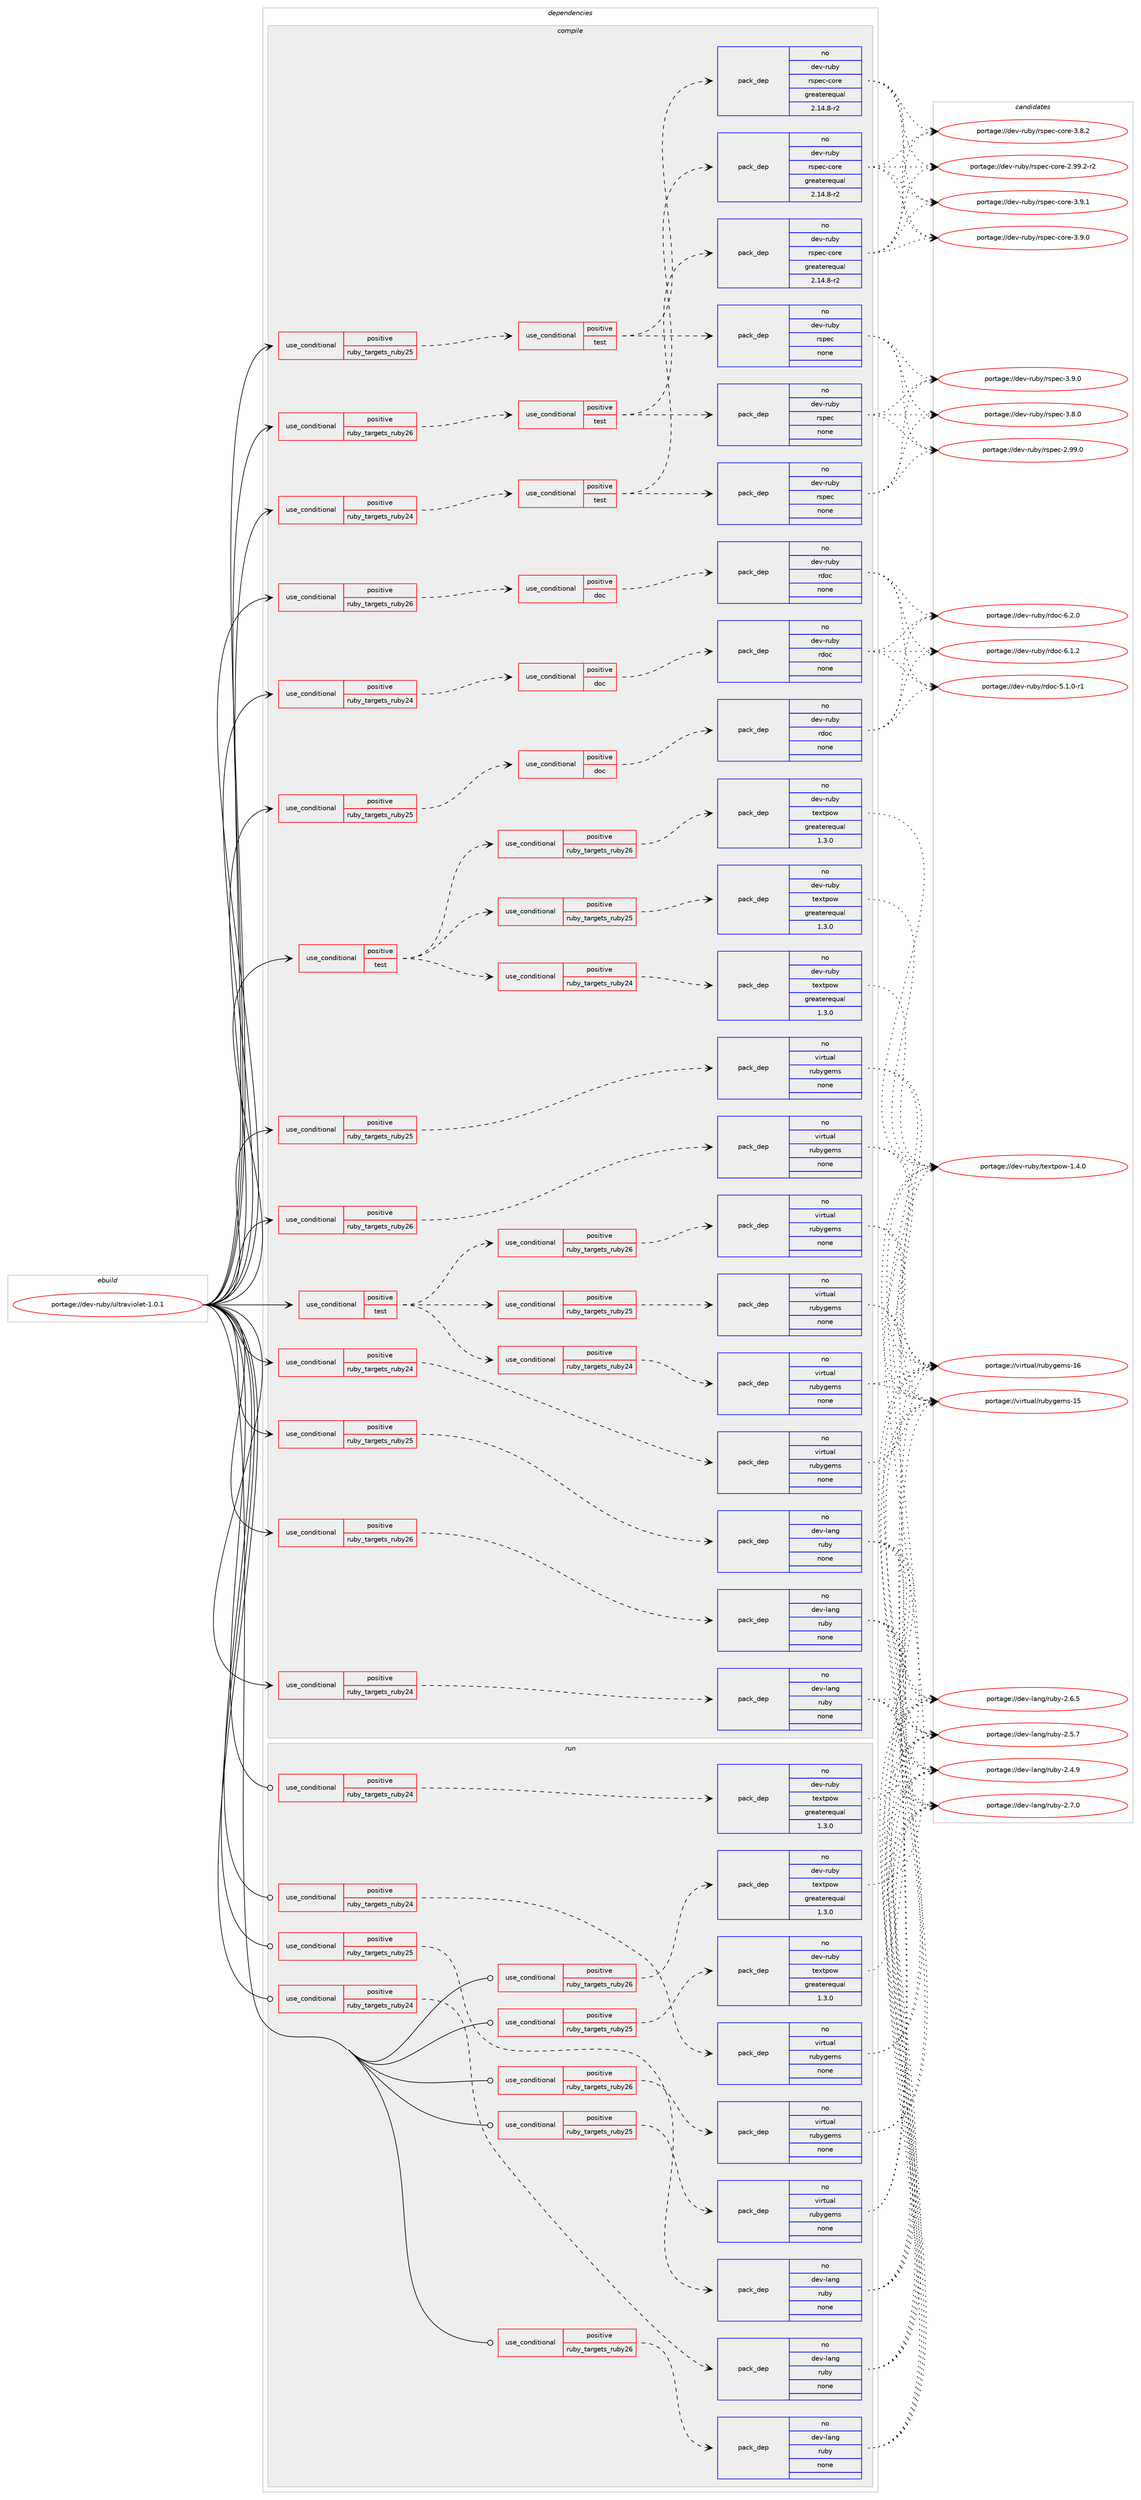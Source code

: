 digraph prolog {

# *************
# Graph options
# *************

newrank=true;
concentrate=true;
compound=true;
graph [rankdir=LR,fontname=Helvetica,fontsize=10,ranksep=1.5];#, ranksep=2.5, nodesep=0.2];
edge  [arrowhead=vee];
node  [fontname=Helvetica,fontsize=10];

# **********
# The ebuild
# **********

subgraph cluster_leftcol {
color=gray;
rank=same;
label=<<i>ebuild</i>>;
id [label="portage://dev-ruby/ultraviolet-1.0.1", color=red, width=4, href="../dev-ruby/ultraviolet-1.0.1.svg"];
}

# ****************
# The dependencies
# ****************

subgraph cluster_midcol {
color=gray;
label=<<i>dependencies</i>>;
subgraph cluster_compile {
fillcolor="#eeeeee";
style=filled;
label=<<i>compile</i>>;
subgraph cond65305 {
dependency311904 [label=<<TABLE BORDER="0" CELLBORDER="1" CELLSPACING="0" CELLPADDING="4"><TR><TD ROWSPAN="3" CELLPADDING="10">use_conditional</TD></TR><TR><TD>positive</TD></TR><TR><TD>ruby_targets_ruby24</TD></TR></TABLE>>, shape=none, color=red];
subgraph cond65306 {
dependency311905 [label=<<TABLE BORDER="0" CELLBORDER="1" CELLSPACING="0" CELLPADDING="4"><TR><TD ROWSPAN="3" CELLPADDING="10">use_conditional</TD></TR><TR><TD>positive</TD></TR><TR><TD>doc</TD></TR></TABLE>>, shape=none, color=red];
subgraph pack241868 {
dependency311906 [label=<<TABLE BORDER="0" CELLBORDER="1" CELLSPACING="0" CELLPADDING="4" WIDTH="220"><TR><TD ROWSPAN="6" CELLPADDING="30">pack_dep</TD></TR><TR><TD WIDTH="110">no</TD></TR><TR><TD>dev-ruby</TD></TR><TR><TD>rdoc</TD></TR><TR><TD>none</TD></TR><TR><TD></TD></TR></TABLE>>, shape=none, color=blue];
}
dependency311905:e -> dependency311906:w [weight=20,style="dashed",arrowhead="vee"];
}
dependency311904:e -> dependency311905:w [weight=20,style="dashed",arrowhead="vee"];
}
id:e -> dependency311904:w [weight=20,style="solid",arrowhead="vee"];
subgraph cond65307 {
dependency311907 [label=<<TABLE BORDER="0" CELLBORDER="1" CELLSPACING="0" CELLPADDING="4"><TR><TD ROWSPAN="3" CELLPADDING="10">use_conditional</TD></TR><TR><TD>positive</TD></TR><TR><TD>ruby_targets_ruby24</TD></TR></TABLE>>, shape=none, color=red];
subgraph cond65308 {
dependency311908 [label=<<TABLE BORDER="0" CELLBORDER="1" CELLSPACING="0" CELLPADDING="4"><TR><TD ROWSPAN="3" CELLPADDING="10">use_conditional</TD></TR><TR><TD>positive</TD></TR><TR><TD>test</TD></TR></TABLE>>, shape=none, color=red];
subgraph pack241869 {
dependency311909 [label=<<TABLE BORDER="0" CELLBORDER="1" CELLSPACING="0" CELLPADDING="4" WIDTH="220"><TR><TD ROWSPAN="6" CELLPADDING="30">pack_dep</TD></TR><TR><TD WIDTH="110">no</TD></TR><TR><TD>dev-ruby</TD></TR><TR><TD>rspec</TD></TR><TR><TD>none</TD></TR><TR><TD></TD></TR></TABLE>>, shape=none, color=blue];
}
dependency311908:e -> dependency311909:w [weight=20,style="dashed",arrowhead="vee"];
subgraph pack241870 {
dependency311910 [label=<<TABLE BORDER="0" CELLBORDER="1" CELLSPACING="0" CELLPADDING="4" WIDTH="220"><TR><TD ROWSPAN="6" CELLPADDING="30">pack_dep</TD></TR><TR><TD WIDTH="110">no</TD></TR><TR><TD>dev-ruby</TD></TR><TR><TD>rspec-core</TD></TR><TR><TD>greaterequal</TD></TR><TR><TD>2.14.8-r2</TD></TR></TABLE>>, shape=none, color=blue];
}
dependency311908:e -> dependency311910:w [weight=20,style="dashed",arrowhead="vee"];
}
dependency311907:e -> dependency311908:w [weight=20,style="dashed",arrowhead="vee"];
}
id:e -> dependency311907:w [weight=20,style="solid",arrowhead="vee"];
subgraph cond65309 {
dependency311911 [label=<<TABLE BORDER="0" CELLBORDER="1" CELLSPACING="0" CELLPADDING="4"><TR><TD ROWSPAN="3" CELLPADDING="10">use_conditional</TD></TR><TR><TD>positive</TD></TR><TR><TD>ruby_targets_ruby24</TD></TR></TABLE>>, shape=none, color=red];
subgraph pack241871 {
dependency311912 [label=<<TABLE BORDER="0" CELLBORDER="1" CELLSPACING="0" CELLPADDING="4" WIDTH="220"><TR><TD ROWSPAN="6" CELLPADDING="30">pack_dep</TD></TR><TR><TD WIDTH="110">no</TD></TR><TR><TD>dev-lang</TD></TR><TR><TD>ruby</TD></TR><TR><TD>none</TD></TR><TR><TD></TD></TR></TABLE>>, shape=none, color=blue];
}
dependency311911:e -> dependency311912:w [weight=20,style="dashed",arrowhead="vee"];
}
id:e -> dependency311911:w [weight=20,style="solid",arrowhead="vee"];
subgraph cond65310 {
dependency311913 [label=<<TABLE BORDER="0" CELLBORDER="1" CELLSPACING="0" CELLPADDING="4"><TR><TD ROWSPAN="3" CELLPADDING="10">use_conditional</TD></TR><TR><TD>positive</TD></TR><TR><TD>ruby_targets_ruby24</TD></TR></TABLE>>, shape=none, color=red];
subgraph pack241872 {
dependency311914 [label=<<TABLE BORDER="0" CELLBORDER="1" CELLSPACING="0" CELLPADDING="4" WIDTH="220"><TR><TD ROWSPAN="6" CELLPADDING="30">pack_dep</TD></TR><TR><TD WIDTH="110">no</TD></TR><TR><TD>virtual</TD></TR><TR><TD>rubygems</TD></TR><TR><TD>none</TD></TR><TR><TD></TD></TR></TABLE>>, shape=none, color=blue];
}
dependency311913:e -> dependency311914:w [weight=20,style="dashed",arrowhead="vee"];
}
id:e -> dependency311913:w [weight=20,style="solid",arrowhead="vee"];
subgraph cond65311 {
dependency311915 [label=<<TABLE BORDER="0" CELLBORDER="1" CELLSPACING="0" CELLPADDING="4"><TR><TD ROWSPAN="3" CELLPADDING="10">use_conditional</TD></TR><TR><TD>positive</TD></TR><TR><TD>ruby_targets_ruby25</TD></TR></TABLE>>, shape=none, color=red];
subgraph cond65312 {
dependency311916 [label=<<TABLE BORDER="0" CELLBORDER="1" CELLSPACING="0" CELLPADDING="4"><TR><TD ROWSPAN="3" CELLPADDING="10">use_conditional</TD></TR><TR><TD>positive</TD></TR><TR><TD>doc</TD></TR></TABLE>>, shape=none, color=red];
subgraph pack241873 {
dependency311917 [label=<<TABLE BORDER="0" CELLBORDER="1" CELLSPACING="0" CELLPADDING="4" WIDTH="220"><TR><TD ROWSPAN="6" CELLPADDING="30">pack_dep</TD></TR><TR><TD WIDTH="110">no</TD></TR><TR><TD>dev-ruby</TD></TR><TR><TD>rdoc</TD></TR><TR><TD>none</TD></TR><TR><TD></TD></TR></TABLE>>, shape=none, color=blue];
}
dependency311916:e -> dependency311917:w [weight=20,style="dashed",arrowhead="vee"];
}
dependency311915:e -> dependency311916:w [weight=20,style="dashed",arrowhead="vee"];
}
id:e -> dependency311915:w [weight=20,style="solid",arrowhead="vee"];
subgraph cond65313 {
dependency311918 [label=<<TABLE BORDER="0" CELLBORDER="1" CELLSPACING="0" CELLPADDING="4"><TR><TD ROWSPAN="3" CELLPADDING="10">use_conditional</TD></TR><TR><TD>positive</TD></TR><TR><TD>ruby_targets_ruby25</TD></TR></TABLE>>, shape=none, color=red];
subgraph cond65314 {
dependency311919 [label=<<TABLE BORDER="0" CELLBORDER="1" CELLSPACING="0" CELLPADDING="4"><TR><TD ROWSPAN="3" CELLPADDING="10">use_conditional</TD></TR><TR><TD>positive</TD></TR><TR><TD>test</TD></TR></TABLE>>, shape=none, color=red];
subgraph pack241874 {
dependency311920 [label=<<TABLE BORDER="0" CELLBORDER="1" CELLSPACING="0" CELLPADDING="4" WIDTH="220"><TR><TD ROWSPAN="6" CELLPADDING="30">pack_dep</TD></TR><TR><TD WIDTH="110">no</TD></TR><TR><TD>dev-ruby</TD></TR><TR><TD>rspec</TD></TR><TR><TD>none</TD></TR><TR><TD></TD></TR></TABLE>>, shape=none, color=blue];
}
dependency311919:e -> dependency311920:w [weight=20,style="dashed",arrowhead="vee"];
subgraph pack241875 {
dependency311921 [label=<<TABLE BORDER="0" CELLBORDER="1" CELLSPACING="0" CELLPADDING="4" WIDTH="220"><TR><TD ROWSPAN="6" CELLPADDING="30">pack_dep</TD></TR><TR><TD WIDTH="110">no</TD></TR><TR><TD>dev-ruby</TD></TR><TR><TD>rspec-core</TD></TR><TR><TD>greaterequal</TD></TR><TR><TD>2.14.8-r2</TD></TR></TABLE>>, shape=none, color=blue];
}
dependency311919:e -> dependency311921:w [weight=20,style="dashed",arrowhead="vee"];
}
dependency311918:e -> dependency311919:w [weight=20,style="dashed",arrowhead="vee"];
}
id:e -> dependency311918:w [weight=20,style="solid",arrowhead="vee"];
subgraph cond65315 {
dependency311922 [label=<<TABLE BORDER="0" CELLBORDER="1" CELLSPACING="0" CELLPADDING="4"><TR><TD ROWSPAN="3" CELLPADDING="10">use_conditional</TD></TR><TR><TD>positive</TD></TR><TR><TD>ruby_targets_ruby25</TD></TR></TABLE>>, shape=none, color=red];
subgraph pack241876 {
dependency311923 [label=<<TABLE BORDER="0" CELLBORDER="1" CELLSPACING="0" CELLPADDING="4" WIDTH="220"><TR><TD ROWSPAN="6" CELLPADDING="30">pack_dep</TD></TR><TR><TD WIDTH="110">no</TD></TR><TR><TD>dev-lang</TD></TR><TR><TD>ruby</TD></TR><TR><TD>none</TD></TR><TR><TD></TD></TR></TABLE>>, shape=none, color=blue];
}
dependency311922:e -> dependency311923:w [weight=20,style="dashed",arrowhead="vee"];
}
id:e -> dependency311922:w [weight=20,style="solid",arrowhead="vee"];
subgraph cond65316 {
dependency311924 [label=<<TABLE BORDER="0" CELLBORDER="1" CELLSPACING="0" CELLPADDING="4"><TR><TD ROWSPAN="3" CELLPADDING="10">use_conditional</TD></TR><TR><TD>positive</TD></TR><TR><TD>ruby_targets_ruby25</TD></TR></TABLE>>, shape=none, color=red];
subgraph pack241877 {
dependency311925 [label=<<TABLE BORDER="0" CELLBORDER="1" CELLSPACING="0" CELLPADDING="4" WIDTH="220"><TR><TD ROWSPAN="6" CELLPADDING="30">pack_dep</TD></TR><TR><TD WIDTH="110">no</TD></TR><TR><TD>virtual</TD></TR><TR><TD>rubygems</TD></TR><TR><TD>none</TD></TR><TR><TD></TD></TR></TABLE>>, shape=none, color=blue];
}
dependency311924:e -> dependency311925:w [weight=20,style="dashed",arrowhead="vee"];
}
id:e -> dependency311924:w [weight=20,style="solid",arrowhead="vee"];
subgraph cond65317 {
dependency311926 [label=<<TABLE BORDER="0" CELLBORDER="1" CELLSPACING="0" CELLPADDING="4"><TR><TD ROWSPAN="3" CELLPADDING="10">use_conditional</TD></TR><TR><TD>positive</TD></TR><TR><TD>ruby_targets_ruby26</TD></TR></TABLE>>, shape=none, color=red];
subgraph cond65318 {
dependency311927 [label=<<TABLE BORDER="0" CELLBORDER="1" CELLSPACING="0" CELLPADDING="4"><TR><TD ROWSPAN="3" CELLPADDING="10">use_conditional</TD></TR><TR><TD>positive</TD></TR><TR><TD>doc</TD></TR></TABLE>>, shape=none, color=red];
subgraph pack241878 {
dependency311928 [label=<<TABLE BORDER="0" CELLBORDER="1" CELLSPACING="0" CELLPADDING="4" WIDTH="220"><TR><TD ROWSPAN="6" CELLPADDING="30">pack_dep</TD></TR><TR><TD WIDTH="110">no</TD></TR><TR><TD>dev-ruby</TD></TR><TR><TD>rdoc</TD></TR><TR><TD>none</TD></TR><TR><TD></TD></TR></TABLE>>, shape=none, color=blue];
}
dependency311927:e -> dependency311928:w [weight=20,style="dashed",arrowhead="vee"];
}
dependency311926:e -> dependency311927:w [weight=20,style="dashed",arrowhead="vee"];
}
id:e -> dependency311926:w [weight=20,style="solid",arrowhead="vee"];
subgraph cond65319 {
dependency311929 [label=<<TABLE BORDER="0" CELLBORDER="1" CELLSPACING="0" CELLPADDING="4"><TR><TD ROWSPAN="3" CELLPADDING="10">use_conditional</TD></TR><TR><TD>positive</TD></TR><TR><TD>ruby_targets_ruby26</TD></TR></TABLE>>, shape=none, color=red];
subgraph cond65320 {
dependency311930 [label=<<TABLE BORDER="0" CELLBORDER="1" CELLSPACING="0" CELLPADDING="4"><TR><TD ROWSPAN="3" CELLPADDING="10">use_conditional</TD></TR><TR><TD>positive</TD></TR><TR><TD>test</TD></TR></TABLE>>, shape=none, color=red];
subgraph pack241879 {
dependency311931 [label=<<TABLE BORDER="0" CELLBORDER="1" CELLSPACING="0" CELLPADDING="4" WIDTH="220"><TR><TD ROWSPAN="6" CELLPADDING="30">pack_dep</TD></TR><TR><TD WIDTH="110">no</TD></TR><TR><TD>dev-ruby</TD></TR><TR><TD>rspec</TD></TR><TR><TD>none</TD></TR><TR><TD></TD></TR></TABLE>>, shape=none, color=blue];
}
dependency311930:e -> dependency311931:w [weight=20,style="dashed",arrowhead="vee"];
subgraph pack241880 {
dependency311932 [label=<<TABLE BORDER="0" CELLBORDER="1" CELLSPACING="0" CELLPADDING="4" WIDTH="220"><TR><TD ROWSPAN="6" CELLPADDING="30">pack_dep</TD></TR><TR><TD WIDTH="110">no</TD></TR><TR><TD>dev-ruby</TD></TR><TR><TD>rspec-core</TD></TR><TR><TD>greaterequal</TD></TR><TR><TD>2.14.8-r2</TD></TR></TABLE>>, shape=none, color=blue];
}
dependency311930:e -> dependency311932:w [weight=20,style="dashed",arrowhead="vee"];
}
dependency311929:e -> dependency311930:w [weight=20,style="dashed",arrowhead="vee"];
}
id:e -> dependency311929:w [weight=20,style="solid",arrowhead="vee"];
subgraph cond65321 {
dependency311933 [label=<<TABLE BORDER="0" CELLBORDER="1" CELLSPACING="0" CELLPADDING="4"><TR><TD ROWSPAN="3" CELLPADDING="10">use_conditional</TD></TR><TR><TD>positive</TD></TR><TR><TD>ruby_targets_ruby26</TD></TR></TABLE>>, shape=none, color=red];
subgraph pack241881 {
dependency311934 [label=<<TABLE BORDER="0" CELLBORDER="1" CELLSPACING="0" CELLPADDING="4" WIDTH="220"><TR><TD ROWSPAN="6" CELLPADDING="30">pack_dep</TD></TR><TR><TD WIDTH="110">no</TD></TR><TR><TD>dev-lang</TD></TR><TR><TD>ruby</TD></TR><TR><TD>none</TD></TR><TR><TD></TD></TR></TABLE>>, shape=none, color=blue];
}
dependency311933:e -> dependency311934:w [weight=20,style="dashed",arrowhead="vee"];
}
id:e -> dependency311933:w [weight=20,style="solid",arrowhead="vee"];
subgraph cond65322 {
dependency311935 [label=<<TABLE BORDER="0" CELLBORDER="1" CELLSPACING="0" CELLPADDING="4"><TR><TD ROWSPAN="3" CELLPADDING="10">use_conditional</TD></TR><TR><TD>positive</TD></TR><TR><TD>ruby_targets_ruby26</TD></TR></TABLE>>, shape=none, color=red];
subgraph pack241882 {
dependency311936 [label=<<TABLE BORDER="0" CELLBORDER="1" CELLSPACING="0" CELLPADDING="4" WIDTH="220"><TR><TD ROWSPAN="6" CELLPADDING="30">pack_dep</TD></TR><TR><TD WIDTH="110">no</TD></TR><TR><TD>virtual</TD></TR><TR><TD>rubygems</TD></TR><TR><TD>none</TD></TR><TR><TD></TD></TR></TABLE>>, shape=none, color=blue];
}
dependency311935:e -> dependency311936:w [weight=20,style="dashed",arrowhead="vee"];
}
id:e -> dependency311935:w [weight=20,style="solid",arrowhead="vee"];
subgraph cond65323 {
dependency311937 [label=<<TABLE BORDER="0" CELLBORDER="1" CELLSPACING="0" CELLPADDING="4"><TR><TD ROWSPAN="3" CELLPADDING="10">use_conditional</TD></TR><TR><TD>positive</TD></TR><TR><TD>test</TD></TR></TABLE>>, shape=none, color=red];
subgraph cond65324 {
dependency311938 [label=<<TABLE BORDER="0" CELLBORDER="1" CELLSPACING="0" CELLPADDING="4"><TR><TD ROWSPAN="3" CELLPADDING="10">use_conditional</TD></TR><TR><TD>positive</TD></TR><TR><TD>ruby_targets_ruby24</TD></TR></TABLE>>, shape=none, color=red];
subgraph pack241883 {
dependency311939 [label=<<TABLE BORDER="0" CELLBORDER="1" CELLSPACING="0" CELLPADDING="4" WIDTH="220"><TR><TD ROWSPAN="6" CELLPADDING="30">pack_dep</TD></TR><TR><TD WIDTH="110">no</TD></TR><TR><TD>dev-ruby</TD></TR><TR><TD>textpow</TD></TR><TR><TD>greaterequal</TD></TR><TR><TD>1.3.0</TD></TR></TABLE>>, shape=none, color=blue];
}
dependency311938:e -> dependency311939:w [weight=20,style="dashed",arrowhead="vee"];
}
dependency311937:e -> dependency311938:w [weight=20,style="dashed",arrowhead="vee"];
subgraph cond65325 {
dependency311940 [label=<<TABLE BORDER="0" CELLBORDER="1" CELLSPACING="0" CELLPADDING="4"><TR><TD ROWSPAN="3" CELLPADDING="10">use_conditional</TD></TR><TR><TD>positive</TD></TR><TR><TD>ruby_targets_ruby25</TD></TR></TABLE>>, shape=none, color=red];
subgraph pack241884 {
dependency311941 [label=<<TABLE BORDER="0" CELLBORDER="1" CELLSPACING="0" CELLPADDING="4" WIDTH="220"><TR><TD ROWSPAN="6" CELLPADDING="30">pack_dep</TD></TR><TR><TD WIDTH="110">no</TD></TR><TR><TD>dev-ruby</TD></TR><TR><TD>textpow</TD></TR><TR><TD>greaterequal</TD></TR><TR><TD>1.3.0</TD></TR></TABLE>>, shape=none, color=blue];
}
dependency311940:e -> dependency311941:w [weight=20,style="dashed",arrowhead="vee"];
}
dependency311937:e -> dependency311940:w [weight=20,style="dashed",arrowhead="vee"];
subgraph cond65326 {
dependency311942 [label=<<TABLE BORDER="0" CELLBORDER="1" CELLSPACING="0" CELLPADDING="4"><TR><TD ROWSPAN="3" CELLPADDING="10">use_conditional</TD></TR><TR><TD>positive</TD></TR><TR><TD>ruby_targets_ruby26</TD></TR></TABLE>>, shape=none, color=red];
subgraph pack241885 {
dependency311943 [label=<<TABLE BORDER="0" CELLBORDER="1" CELLSPACING="0" CELLPADDING="4" WIDTH="220"><TR><TD ROWSPAN="6" CELLPADDING="30">pack_dep</TD></TR><TR><TD WIDTH="110">no</TD></TR><TR><TD>dev-ruby</TD></TR><TR><TD>textpow</TD></TR><TR><TD>greaterequal</TD></TR><TR><TD>1.3.0</TD></TR></TABLE>>, shape=none, color=blue];
}
dependency311942:e -> dependency311943:w [weight=20,style="dashed",arrowhead="vee"];
}
dependency311937:e -> dependency311942:w [weight=20,style="dashed",arrowhead="vee"];
}
id:e -> dependency311937:w [weight=20,style="solid",arrowhead="vee"];
subgraph cond65327 {
dependency311944 [label=<<TABLE BORDER="0" CELLBORDER="1" CELLSPACING="0" CELLPADDING="4"><TR><TD ROWSPAN="3" CELLPADDING="10">use_conditional</TD></TR><TR><TD>positive</TD></TR><TR><TD>test</TD></TR></TABLE>>, shape=none, color=red];
subgraph cond65328 {
dependency311945 [label=<<TABLE BORDER="0" CELLBORDER="1" CELLSPACING="0" CELLPADDING="4"><TR><TD ROWSPAN="3" CELLPADDING="10">use_conditional</TD></TR><TR><TD>positive</TD></TR><TR><TD>ruby_targets_ruby24</TD></TR></TABLE>>, shape=none, color=red];
subgraph pack241886 {
dependency311946 [label=<<TABLE BORDER="0" CELLBORDER="1" CELLSPACING="0" CELLPADDING="4" WIDTH="220"><TR><TD ROWSPAN="6" CELLPADDING="30">pack_dep</TD></TR><TR><TD WIDTH="110">no</TD></TR><TR><TD>virtual</TD></TR><TR><TD>rubygems</TD></TR><TR><TD>none</TD></TR><TR><TD></TD></TR></TABLE>>, shape=none, color=blue];
}
dependency311945:e -> dependency311946:w [weight=20,style="dashed",arrowhead="vee"];
}
dependency311944:e -> dependency311945:w [weight=20,style="dashed",arrowhead="vee"];
subgraph cond65329 {
dependency311947 [label=<<TABLE BORDER="0" CELLBORDER="1" CELLSPACING="0" CELLPADDING="4"><TR><TD ROWSPAN="3" CELLPADDING="10">use_conditional</TD></TR><TR><TD>positive</TD></TR><TR><TD>ruby_targets_ruby25</TD></TR></TABLE>>, shape=none, color=red];
subgraph pack241887 {
dependency311948 [label=<<TABLE BORDER="0" CELLBORDER="1" CELLSPACING="0" CELLPADDING="4" WIDTH="220"><TR><TD ROWSPAN="6" CELLPADDING="30">pack_dep</TD></TR><TR><TD WIDTH="110">no</TD></TR><TR><TD>virtual</TD></TR><TR><TD>rubygems</TD></TR><TR><TD>none</TD></TR><TR><TD></TD></TR></TABLE>>, shape=none, color=blue];
}
dependency311947:e -> dependency311948:w [weight=20,style="dashed",arrowhead="vee"];
}
dependency311944:e -> dependency311947:w [weight=20,style="dashed",arrowhead="vee"];
subgraph cond65330 {
dependency311949 [label=<<TABLE BORDER="0" CELLBORDER="1" CELLSPACING="0" CELLPADDING="4"><TR><TD ROWSPAN="3" CELLPADDING="10">use_conditional</TD></TR><TR><TD>positive</TD></TR><TR><TD>ruby_targets_ruby26</TD></TR></TABLE>>, shape=none, color=red];
subgraph pack241888 {
dependency311950 [label=<<TABLE BORDER="0" CELLBORDER="1" CELLSPACING="0" CELLPADDING="4" WIDTH="220"><TR><TD ROWSPAN="6" CELLPADDING="30">pack_dep</TD></TR><TR><TD WIDTH="110">no</TD></TR><TR><TD>virtual</TD></TR><TR><TD>rubygems</TD></TR><TR><TD>none</TD></TR><TR><TD></TD></TR></TABLE>>, shape=none, color=blue];
}
dependency311949:e -> dependency311950:w [weight=20,style="dashed",arrowhead="vee"];
}
dependency311944:e -> dependency311949:w [weight=20,style="dashed",arrowhead="vee"];
}
id:e -> dependency311944:w [weight=20,style="solid",arrowhead="vee"];
}
subgraph cluster_compileandrun {
fillcolor="#eeeeee";
style=filled;
label=<<i>compile and run</i>>;
}
subgraph cluster_run {
fillcolor="#eeeeee";
style=filled;
label=<<i>run</i>>;
subgraph cond65331 {
dependency311951 [label=<<TABLE BORDER="0" CELLBORDER="1" CELLSPACING="0" CELLPADDING="4"><TR><TD ROWSPAN="3" CELLPADDING="10">use_conditional</TD></TR><TR><TD>positive</TD></TR><TR><TD>ruby_targets_ruby24</TD></TR></TABLE>>, shape=none, color=red];
subgraph pack241889 {
dependency311952 [label=<<TABLE BORDER="0" CELLBORDER="1" CELLSPACING="0" CELLPADDING="4" WIDTH="220"><TR><TD ROWSPAN="6" CELLPADDING="30">pack_dep</TD></TR><TR><TD WIDTH="110">no</TD></TR><TR><TD>dev-lang</TD></TR><TR><TD>ruby</TD></TR><TR><TD>none</TD></TR><TR><TD></TD></TR></TABLE>>, shape=none, color=blue];
}
dependency311951:e -> dependency311952:w [weight=20,style="dashed",arrowhead="vee"];
}
id:e -> dependency311951:w [weight=20,style="solid",arrowhead="odot"];
subgraph cond65332 {
dependency311953 [label=<<TABLE BORDER="0" CELLBORDER="1" CELLSPACING="0" CELLPADDING="4"><TR><TD ROWSPAN="3" CELLPADDING="10">use_conditional</TD></TR><TR><TD>positive</TD></TR><TR><TD>ruby_targets_ruby24</TD></TR></TABLE>>, shape=none, color=red];
subgraph pack241890 {
dependency311954 [label=<<TABLE BORDER="0" CELLBORDER="1" CELLSPACING="0" CELLPADDING="4" WIDTH="220"><TR><TD ROWSPAN="6" CELLPADDING="30">pack_dep</TD></TR><TR><TD WIDTH="110">no</TD></TR><TR><TD>dev-ruby</TD></TR><TR><TD>textpow</TD></TR><TR><TD>greaterequal</TD></TR><TR><TD>1.3.0</TD></TR></TABLE>>, shape=none, color=blue];
}
dependency311953:e -> dependency311954:w [weight=20,style="dashed",arrowhead="vee"];
}
id:e -> dependency311953:w [weight=20,style="solid",arrowhead="odot"];
subgraph cond65333 {
dependency311955 [label=<<TABLE BORDER="0" CELLBORDER="1" CELLSPACING="0" CELLPADDING="4"><TR><TD ROWSPAN="3" CELLPADDING="10">use_conditional</TD></TR><TR><TD>positive</TD></TR><TR><TD>ruby_targets_ruby24</TD></TR></TABLE>>, shape=none, color=red];
subgraph pack241891 {
dependency311956 [label=<<TABLE BORDER="0" CELLBORDER="1" CELLSPACING="0" CELLPADDING="4" WIDTH="220"><TR><TD ROWSPAN="6" CELLPADDING="30">pack_dep</TD></TR><TR><TD WIDTH="110">no</TD></TR><TR><TD>virtual</TD></TR><TR><TD>rubygems</TD></TR><TR><TD>none</TD></TR><TR><TD></TD></TR></TABLE>>, shape=none, color=blue];
}
dependency311955:e -> dependency311956:w [weight=20,style="dashed",arrowhead="vee"];
}
id:e -> dependency311955:w [weight=20,style="solid",arrowhead="odot"];
subgraph cond65334 {
dependency311957 [label=<<TABLE BORDER="0" CELLBORDER="1" CELLSPACING="0" CELLPADDING="4"><TR><TD ROWSPAN="3" CELLPADDING="10">use_conditional</TD></TR><TR><TD>positive</TD></TR><TR><TD>ruby_targets_ruby25</TD></TR></TABLE>>, shape=none, color=red];
subgraph pack241892 {
dependency311958 [label=<<TABLE BORDER="0" CELLBORDER="1" CELLSPACING="0" CELLPADDING="4" WIDTH="220"><TR><TD ROWSPAN="6" CELLPADDING="30">pack_dep</TD></TR><TR><TD WIDTH="110">no</TD></TR><TR><TD>dev-lang</TD></TR><TR><TD>ruby</TD></TR><TR><TD>none</TD></TR><TR><TD></TD></TR></TABLE>>, shape=none, color=blue];
}
dependency311957:e -> dependency311958:w [weight=20,style="dashed",arrowhead="vee"];
}
id:e -> dependency311957:w [weight=20,style="solid",arrowhead="odot"];
subgraph cond65335 {
dependency311959 [label=<<TABLE BORDER="0" CELLBORDER="1" CELLSPACING="0" CELLPADDING="4"><TR><TD ROWSPAN="3" CELLPADDING="10">use_conditional</TD></TR><TR><TD>positive</TD></TR><TR><TD>ruby_targets_ruby25</TD></TR></TABLE>>, shape=none, color=red];
subgraph pack241893 {
dependency311960 [label=<<TABLE BORDER="0" CELLBORDER="1" CELLSPACING="0" CELLPADDING="4" WIDTH="220"><TR><TD ROWSPAN="6" CELLPADDING="30">pack_dep</TD></TR><TR><TD WIDTH="110">no</TD></TR><TR><TD>dev-ruby</TD></TR><TR><TD>textpow</TD></TR><TR><TD>greaterequal</TD></TR><TR><TD>1.3.0</TD></TR></TABLE>>, shape=none, color=blue];
}
dependency311959:e -> dependency311960:w [weight=20,style="dashed",arrowhead="vee"];
}
id:e -> dependency311959:w [weight=20,style="solid",arrowhead="odot"];
subgraph cond65336 {
dependency311961 [label=<<TABLE BORDER="0" CELLBORDER="1" CELLSPACING="0" CELLPADDING="4"><TR><TD ROWSPAN="3" CELLPADDING="10">use_conditional</TD></TR><TR><TD>positive</TD></TR><TR><TD>ruby_targets_ruby25</TD></TR></TABLE>>, shape=none, color=red];
subgraph pack241894 {
dependency311962 [label=<<TABLE BORDER="0" CELLBORDER="1" CELLSPACING="0" CELLPADDING="4" WIDTH="220"><TR><TD ROWSPAN="6" CELLPADDING="30">pack_dep</TD></TR><TR><TD WIDTH="110">no</TD></TR><TR><TD>virtual</TD></TR><TR><TD>rubygems</TD></TR><TR><TD>none</TD></TR><TR><TD></TD></TR></TABLE>>, shape=none, color=blue];
}
dependency311961:e -> dependency311962:w [weight=20,style="dashed",arrowhead="vee"];
}
id:e -> dependency311961:w [weight=20,style="solid",arrowhead="odot"];
subgraph cond65337 {
dependency311963 [label=<<TABLE BORDER="0" CELLBORDER="1" CELLSPACING="0" CELLPADDING="4"><TR><TD ROWSPAN="3" CELLPADDING="10">use_conditional</TD></TR><TR><TD>positive</TD></TR><TR><TD>ruby_targets_ruby26</TD></TR></TABLE>>, shape=none, color=red];
subgraph pack241895 {
dependency311964 [label=<<TABLE BORDER="0" CELLBORDER="1" CELLSPACING="0" CELLPADDING="4" WIDTH="220"><TR><TD ROWSPAN="6" CELLPADDING="30">pack_dep</TD></TR><TR><TD WIDTH="110">no</TD></TR><TR><TD>dev-lang</TD></TR><TR><TD>ruby</TD></TR><TR><TD>none</TD></TR><TR><TD></TD></TR></TABLE>>, shape=none, color=blue];
}
dependency311963:e -> dependency311964:w [weight=20,style="dashed",arrowhead="vee"];
}
id:e -> dependency311963:w [weight=20,style="solid",arrowhead="odot"];
subgraph cond65338 {
dependency311965 [label=<<TABLE BORDER="0" CELLBORDER="1" CELLSPACING="0" CELLPADDING="4"><TR><TD ROWSPAN="3" CELLPADDING="10">use_conditional</TD></TR><TR><TD>positive</TD></TR><TR><TD>ruby_targets_ruby26</TD></TR></TABLE>>, shape=none, color=red];
subgraph pack241896 {
dependency311966 [label=<<TABLE BORDER="0" CELLBORDER="1" CELLSPACING="0" CELLPADDING="4" WIDTH="220"><TR><TD ROWSPAN="6" CELLPADDING="30">pack_dep</TD></TR><TR><TD WIDTH="110">no</TD></TR><TR><TD>dev-ruby</TD></TR><TR><TD>textpow</TD></TR><TR><TD>greaterequal</TD></TR><TR><TD>1.3.0</TD></TR></TABLE>>, shape=none, color=blue];
}
dependency311965:e -> dependency311966:w [weight=20,style="dashed",arrowhead="vee"];
}
id:e -> dependency311965:w [weight=20,style="solid",arrowhead="odot"];
subgraph cond65339 {
dependency311967 [label=<<TABLE BORDER="0" CELLBORDER="1" CELLSPACING="0" CELLPADDING="4"><TR><TD ROWSPAN="3" CELLPADDING="10">use_conditional</TD></TR><TR><TD>positive</TD></TR><TR><TD>ruby_targets_ruby26</TD></TR></TABLE>>, shape=none, color=red];
subgraph pack241897 {
dependency311968 [label=<<TABLE BORDER="0" CELLBORDER="1" CELLSPACING="0" CELLPADDING="4" WIDTH="220"><TR><TD ROWSPAN="6" CELLPADDING="30">pack_dep</TD></TR><TR><TD WIDTH="110">no</TD></TR><TR><TD>virtual</TD></TR><TR><TD>rubygems</TD></TR><TR><TD>none</TD></TR><TR><TD></TD></TR></TABLE>>, shape=none, color=blue];
}
dependency311967:e -> dependency311968:w [weight=20,style="dashed",arrowhead="vee"];
}
id:e -> dependency311967:w [weight=20,style="solid",arrowhead="odot"];
}
}

# **************
# The candidates
# **************

subgraph cluster_choices {
rank=same;
color=gray;
label=<<i>candidates</i>>;

subgraph choice241868 {
color=black;
nodesep=1;
choice10010111845114117981214711410011199455446504648 [label="portage://dev-ruby/rdoc-6.2.0", color=red, width=4,href="../dev-ruby/rdoc-6.2.0.svg"];
choice10010111845114117981214711410011199455446494650 [label="portage://dev-ruby/rdoc-6.1.2", color=red, width=4,href="../dev-ruby/rdoc-6.1.2.svg"];
choice100101118451141179812147114100111994553464946484511449 [label="portage://dev-ruby/rdoc-5.1.0-r1", color=red, width=4,href="../dev-ruby/rdoc-5.1.0-r1.svg"];
dependency311906:e -> choice10010111845114117981214711410011199455446504648:w [style=dotted,weight="100"];
dependency311906:e -> choice10010111845114117981214711410011199455446494650:w [style=dotted,weight="100"];
dependency311906:e -> choice100101118451141179812147114100111994553464946484511449:w [style=dotted,weight="100"];
}
subgraph choice241869 {
color=black;
nodesep=1;
choice10010111845114117981214711411511210199455146574648 [label="portage://dev-ruby/rspec-3.9.0", color=red, width=4,href="../dev-ruby/rspec-3.9.0.svg"];
choice10010111845114117981214711411511210199455146564648 [label="portage://dev-ruby/rspec-3.8.0", color=red, width=4,href="../dev-ruby/rspec-3.8.0.svg"];
choice1001011184511411798121471141151121019945504657574648 [label="portage://dev-ruby/rspec-2.99.0", color=red, width=4,href="../dev-ruby/rspec-2.99.0.svg"];
dependency311909:e -> choice10010111845114117981214711411511210199455146574648:w [style=dotted,weight="100"];
dependency311909:e -> choice10010111845114117981214711411511210199455146564648:w [style=dotted,weight="100"];
dependency311909:e -> choice1001011184511411798121471141151121019945504657574648:w [style=dotted,weight="100"];
}
subgraph choice241870 {
color=black;
nodesep=1;
choice100101118451141179812147114115112101994599111114101455146574649 [label="portage://dev-ruby/rspec-core-3.9.1", color=red, width=4,href="../dev-ruby/rspec-core-3.9.1.svg"];
choice100101118451141179812147114115112101994599111114101455146574648 [label="portage://dev-ruby/rspec-core-3.9.0", color=red, width=4,href="../dev-ruby/rspec-core-3.9.0.svg"];
choice100101118451141179812147114115112101994599111114101455146564650 [label="portage://dev-ruby/rspec-core-3.8.2", color=red, width=4,href="../dev-ruby/rspec-core-3.8.2.svg"];
choice100101118451141179812147114115112101994599111114101455046575746504511450 [label="portage://dev-ruby/rspec-core-2.99.2-r2", color=red, width=4,href="../dev-ruby/rspec-core-2.99.2-r2.svg"];
dependency311910:e -> choice100101118451141179812147114115112101994599111114101455146574649:w [style=dotted,weight="100"];
dependency311910:e -> choice100101118451141179812147114115112101994599111114101455146574648:w [style=dotted,weight="100"];
dependency311910:e -> choice100101118451141179812147114115112101994599111114101455146564650:w [style=dotted,weight="100"];
dependency311910:e -> choice100101118451141179812147114115112101994599111114101455046575746504511450:w [style=dotted,weight="100"];
}
subgraph choice241871 {
color=black;
nodesep=1;
choice10010111845108971101034711411798121455046554648 [label="portage://dev-lang/ruby-2.7.0", color=red, width=4,href="../dev-lang/ruby-2.7.0.svg"];
choice10010111845108971101034711411798121455046544653 [label="portage://dev-lang/ruby-2.6.5", color=red, width=4,href="../dev-lang/ruby-2.6.5.svg"];
choice10010111845108971101034711411798121455046534655 [label="portage://dev-lang/ruby-2.5.7", color=red, width=4,href="../dev-lang/ruby-2.5.7.svg"];
choice10010111845108971101034711411798121455046524657 [label="portage://dev-lang/ruby-2.4.9", color=red, width=4,href="../dev-lang/ruby-2.4.9.svg"];
dependency311912:e -> choice10010111845108971101034711411798121455046554648:w [style=dotted,weight="100"];
dependency311912:e -> choice10010111845108971101034711411798121455046544653:w [style=dotted,weight="100"];
dependency311912:e -> choice10010111845108971101034711411798121455046534655:w [style=dotted,weight="100"];
dependency311912:e -> choice10010111845108971101034711411798121455046524657:w [style=dotted,weight="100"];
}
subgraph choice241872 {
color=black;
nodesep=1;
choice118105114116117971084711411798121103101109115454954 [label="portage://virtual/rubygems-16", color=red, width=4,href="../virtual/rubygems-16.svg"];
choice118105114116117971084711411798121103101109115454953 [label="portage://virtual/rubygems-15", color=red, width=4,href="../virtual/rubygems-15.svg"];
dependency311914:e -> choice118105114116117971084711411798121103101109115454954:w [style=dotted,weight="100"];
dependency311914:e -> choice118105114116117971084711411798121103101109115454953:w [style=dotted,weight="100"];
}
subgraph choice241873 {
color=black;
nodesep=1;
choice10010111845114117981214711410011199455446504648 [label="portage://dev-ruby/rdoc-6.2.0", color=red, width=4,href="../dev-ruby/rdoc-6.2.0.svg"];
choice10010111845114117981214711410011199455446494650 [label="portage://dev-ruby/rdoc-6.1.2", color=red, width=4,href="../dev-ruby/rdoc-6.1.2.svg"];
choice100101118451141179812147114100111994553464946484511449 [label="portage://dev-ruby/rdoc-5.1.0-r1", color=red, width=4,href="../dev-ruby/rdoc-5.1.0-r1.svg"];
dependency311917:e -> choice10010111845114117981214711410011199455446504648:w [style=dotted,weight="100"];
dependency311917:e -> choice10010111845114117981214711410011199455446494650:w [style=dotted,weight="100"];
dependency311917:e -> choice100101118451141179812147114100111994553464946484511449:w [style=dotted,weight="100"];
}
subgraph choice241874 {
color=black;
nodesep=1;
choice10010111845114117981214711411511210199455146574648 [label="portage://dev-ruby/rspec-3.9.0", color=red, width=4,href="../dev-ruby/rspec-3.9.0.svg"];
choice10010111845114117981214711411511210199455146564648 [label="portage://dev-ruby/rspec-3.8.0", color=red, width=4,href="../dev-ruby/rspec-3.8.0.svg"];
choice1001011184511411798121471141151121019945504657574648 [label="portage://dev-ruby/rspec-2.99.0", color=red, width=4,href="../dev-ruby/rspec-2.99.0.svg"];
dependency311920:e -> choice10010111845114117981214711411511210199455146574648:w [style=dotted,weight="100"];
dependency311920:e -> choice10010111845114117981214711411511210199455146564648:w [style=dotted,weight="100"];
dependency311920:e -> choice1001011184511411798121471141151121019945504657574648:w [style=dotted,weight="100"];
}
subgraph choice241875 {
color=black;
nodesep=1;
choice100101118451141179812147114115112101994599111114101455146574649 [label="portage://dev-ruby/rspec-core-3.9.1", color=red, width=4,href="../dev-ruby/rspec-core-3.9.1.svg"];
choice100101118451141179812147114115112101994599111114101455146574648 [label="portage://dev-ruby/rspec-core-3.9.0", color=red, width=4,href="../dev-ruby/rspec-core-3.9.0.svg"];
choice100101118451141179812147114115112101994599111114101455146564650 [label="portage://dev-ruby/rspec-core-3.8.2", color=red, width=4,href="../dev-ruby/rspec-core-3.8.2.svg"];
choice100101118451141179812147114115112101994599111114101455046575746504511450 [label="portage://dev-ruby/rspec-core-2.99.2-r2", color=red, width=4,href="../dev-ruby/rspec-core-2.99.2-r2.svg"];
dependency311921:e -> choice100101118451141179812147114115112101994599111114101455146574649:w [style=dotted,weight="100"];
dependency311921:e -> choice100101118451141179812147114115112101994599111114101455146574648:w [style=dotted,weight="100"];
dependency311921:e -> choice100101118451141179812147114115112101994599111114101455146564650:w [style=dotted,weight="100"];
dependency311921:e -> choice100101118451141179812147114115112101994599111114101455046575746504511450:w [style=dotted,weight="100"];
}
subgraph choice241876 {
color=black;
nodesep=1;
choice10010111845108971101034711411798121455046554648 [label="portage://dev-lang/ruby-2.7.0", color=red, width=4,href="../dev-lang/ruby-2.7.0.svg"];
choice10010111845108971101034711411798121455046544653 [label="portage://dev-lang/ruby-2.6.5", color=red, width=4,href="../dev-lang/ruby-2.6.5.svg"];
choice10010111845108971101034711411798121455046534655 [label="portage://dev-lang/ruby-2.5.7", color=red, width=4,href="../dev-lang/ruby-2.5.7.svg"];
choice10010111845108971101034711411798121455046524657 [label="portage://dev-lang/ruby-2.4.9", color=red, width=4,href="../dev-lang/ruby-2.4.9.svg"];
dependency311923:e -> choice10010111845108971101034711411798121455046554648:w [style=dotted,weight="100"];
dependency311923:e -> choice10010111845108971101034711411798121455046544653:w [style=dotted,weight="100"];
dependency311923:e -> choice10010111845108971101034711411798121455046534655:w [style=dotted,weight="100"];
dependency311923:e -> choice10010111845108971101034711411798121455046524657:w [style=dotted,weight="100"];
}
subgraph choice241877 {
color=black;
nodesep=1;
choice118105114116117971084711411798121103101109115454954 [label="portage://virtual/rubygems-16", color=red, width=4,href="../virtual/rubygems-16.svg"];
choice118105114116117971084711411798121103101109115454953 [label="portage://virtual/rubygems-15", color=red, width=4,href="../virtual/rubygems-15.svg"];
dependency311925:e -> choice118105114116117971084711411798121103101109115454954:w [style=dotted,weight="100"];
dependency311925:e -> choice118105114116117971084711411798121103101109115454953:w [style=dotted,weight="100"];
}
subgraph choice241878 {
color=black;
nodesep=1;
choice10010111845114117981214711410011199455446504648 [label="portage://dev-ruby/rdoc-6.2.0", color=red, width=4,href="../dev-ruby/rdoc-6.2.0.svg"];
choice10010111845114117981214711410011199455446494650 [label="portage://dev-ruby/rdoc-6.1.2", color=red, width=4,href="../dev-ruby/rdoc-6.1.2.svg"];
choice100101118451141179812147114100111994553464946484511449 [label="portage://dev-ruby/rdoc-5.1.0-r1", color=red, width=4,href="../dev-ruby/rdoc-5.1.0-r1.svg"];
dependency311928:e -> choice10010111845114117981214711410011199455446504648:w [style=dotted,weight="100"];
dependency311928:e -> choice10010111845114117981214711410011199455446494650:w [style=dotted,weight="100"];
dependency311928:e -> choice100101118451141179812147114100111994553464946484511449:w [style=dotted,weight="100"];
}
subgraph choice241879 {
color=black;
nodesep=1;
choice10010111845114117981214711411511210199455146574648 [label="portage://dev-ruby/rspec-3.9.0", color=red, width=4,href="../dev-ruby/rspec-3.9.0.svg"];
choice10010111845114117981214711411511210199455146564648 [label="portage://dev-ruby/rspec-3.8.0", color=red, width=4,href="../dev-ruby/rspec-3.8.0.svg"];
choice1001011184511411798121471141151121019945504657574648 [label="portage://dev-ruby/rspec-2.99.0", color=red, width=4,href="../dev-ruby/rspec-2.99.0.svg"];
dependency311931:e -> choice10010111845114117981214711411511210199455146574648:w [style=dotted,weight="100"];
dependency311931:e -> choice10010111845114117981214711411511210199455146564648:w [style=dotted,weight="100"];
dependency311931:e -> choice1001011184511411798121471141151121019945504657574648:w [style=dotted,weight="100"];
}
subgraph choice241880 {
color=black;
nodesep=1;
choice100101118451141179812147114115112101994599111114101455146574649 [label="portage://dev-ruby/rspec-core-3.9.1", color=red, width=4,href="../dev-ruby/rspec-core-3.9.1.svg"];
choice100101118451141179812147114115112101994599111114101455146574648 [label="portage://dev-ruby/rspec-core-3.9.0", color=red, width=4,href="../dev-ruby/rspec-core-3.9.0.svg"];
choice100101118451141179812147114115112101994599111114101455146564650 [label="portage://dev-ruby/rspec-core-3.8.2", color=red, width=4,href="../dev-ruby/rspec-core-3.8.2.svg"];
choice100101118451141179812147114115112101994599111114101455046575746504511450 [label="portage://dev-ruby/rspec-core-2.99.2-r2", color=red, width=4,href="../dev-ruby/rspec-core-2.99.2-r2.svg"];
dependency311932:e -> choice100101118451141179812147114115112101994599111114101455146574649:w [style=dotted,weight="100"];
dependency311932:e -> choice100101118451141179812147114115112101994599111114101455146574648:w [style=dotted,weight="100"];
dependency311932:e -> choice100101118451141179812147114115112101994599111114101455146564650:w [style=dotted,weight="100"];
dependency311932:e -> choice100101118451141179812147114115112101994599111114101455046575746504511450:w [style=dotted,weight="100"];
}
subgraph choice241881 {
color=black;
nodesep=1;
choice10010111845108971101034711411798121455046554648 [label="portage://dev-lang/ruby-2.7.0", color=red, width=4,href="../dev-lang/ruby-2.7.0.svg"];
choice10010111845108971101034711411798121455046544653 [label="portage://dev-lang/ruby-2.6.5", color=red, width=4,href="../dev-lang/ruby-2.6.5.svg"];
choice10010111845108971101034711411798121455046534655 [label="portage://dev-lang/ruby-2.5.7", color=red, width=4,href="../dev-lang/ruby-2.5.7.svg"];
choice10010111845108971101034711411798121455046524657 [label="portage://dev-lang/ruby-2.4.9", color=red, width=4,href="../dev-lang/ruby-2.4.9.svg"];
dependency311934:e -> choice10010111845108971101034711411798121455046554648:w [style=dotted,weight="100"];
dependency311934:e -> choice10010111845108971101034711411798121455046544653:w [style=dotted,weight="100"];
dependency311934:e -> choice10010111845108971101034711411798121455046534655:w [style=dotted,weight="100"];
dependency311934:e -> choice10010111845108971101034711411798121455046524657:w [style=dotted,weight="100"];
}
subgraph choice241882 {
color=black;
nodesep=1;
choice118105114116117971084711411798121103101109115454954 [label="portage://virtual/rubygems-16", color=red, width=4,href="../virtual/rubygems-16.svg"];
choice118105114116117971084711411798121103101109115454953 [label="portage://virtual/rubygems-15", color=red, width=4,href="../virtual/rubygems-15.svg"];
dependency311936:e -> choice118105114116117971084711411798121103101109115454954:w [style=dotted,weight="100"];
dependency311936:e -> choice118105114116117971084711411798121103101109115454953:w [style=dotted,weight="100"];
}
subgraph choice241883 {
color=black;
nodesep=1;
choice100101118451141179812147116101120116112111119454946524648 [label="portage://dev-ruby/textpow-1.4.0", color=red, width=4,href="../dev-ruby/textpow-1.4.0.svg"];
dependency311939:e -> choice100101118451141179812147116101120116112111119454946524648:w [style=dotted,weight="100"];
}
subgraph choice241884 {
color=black;
nodesep=1;
choice100101118451141179812147116101120116112111119454946524648 [label="portage://dev-ruby/textpow-1.4.0", color=red, width=4,href="../dev-ruby/textpow-1.4.0.svg"];
dependency311941:e -> choice100101118451141179812147116101120116112111119454946524648:w [style=dotted,weight="100"];
}
subgraph choice241885 {
color=black;
nodesep=1;
choice100101118451141179812147116101120116112111119454946524648 [label="portage://dev-ruby/textpow-1.4.0", color=red, width=4,href="../dev-ruby/textpow-1.4.0.svg"];
dependency311943:e -> choice100101118451141179812147116101120116112111119454946524648:w [style=dotted,weight="100"];
}
subgraph choice241886 {
color=black;
nodesep=1;
choice118105114116117971084711411798121103101109115454954 [label="portage://virtual/rubygems-16", color=red, width=4,href="../virtual/rubygems-16.svg"];
choice118105114116117971084711411798121103101109115454953 [label="portage://virtual/rubygems-15", color=red, width=4,href="../virtual/rubygems-15.svg"];
dependency311946:e -> choice118105114116117971084711411798121103101109115454954:w [style=dotted,weight="100"];
dependency311946:e -> choice118105114116117971084711411798121103101109115454953:w [style=dotted,weight="100"];
}
subgraph choice241887 {
color=black;
nodesep=1;
choice118105114116117971084711411798121103101109115454954 [label="portage://virtual/rubygems-16", color=red, width=4,href="../virtual/rubygems-16.svg"];
choice118105114116117971084711411798121103101109115454953 [label="portage://virtual/rubygems-15", color=red, width=4,href="../virtual/rubygems-15.svg"];
dependency311948:e -> choice118105114116117971084711411798121103101109115454954:w [style=dotted,weight="100"];
dependency311948:e -> choice118105114116117971084711411798121103101109115454953:w [style=dotted,weight="100"];
}
subgraph choice241888 {
color=black;
nodesep=1;
choice118105114116117971084711411798121103101109115454954 [label="portage://virtual/rubygems-16", color=red, width=4,href="../virtual/rubygems-16.svg"];
choice118105114116117971084711411798121103101109115454953 [label="portage://virtual/rubygems-15", color=red, width=4,href="../virtual/rubygems-15.svg"];
dependency311950:e -> choice118105114116117971084711411798121103101109115454954:w [style=dotted,weight="100"];
dependency311950:e -> choice118105114116117971084711411798121103101109115454953:w [style=dotted,weight="100"];
}
subgraph choice241889 {
color=black;
nodesep=1;
choice10010111845108971101034711411798121455046554648 [label="portage://dev-lang/ruby-2.7.0", color=red, width=4,href="../dev-lang/ruby-2.7.0.svg"];
choice10010111845108971101034711411798121455046544653 [label="portage://dev-lang/ruby-2.6.5", color=red, width=4,href="../dev-lang/ruby-2.6.5.svg"];
choice10010111845108971101034711411798121455046534655 [label="portage://dev-lang/ruby-2.5.7", color=red, width=4,href="../dev-lang/ruby-2.5.7.svg"];
choice10010111845108971101034711411798121455046524657 [label="portage://dev-lang/ruby-2.4.9", color=red, width=4,href="../dev-lang/ruby-2.4.9.svg"];
dependency311952:e -> choice10010111845108971101034711411798121455046554648:w [style=dotted,weight="100"];
dependency311952:e -> choice10010111845108971101034711411798121455046544653:w [style=dotted,weight="100"];
dependency311952:e -> choice10010111845108971101034711411798121455046534655:w [style=dotted,weight="100"];
dependency311952:e -> choice10010111845108971101034711411798121455046524657:w [style=dotted,weight="100"];
}
subgraph choice241890 {
color=black;
nodesep=1;
choice100101118451141179812147116101120116112111119454946524648 [label="portage://dev-ruby/textpow-1.4.0", color=red, width=4,href="../dev-ruby/textpow-1.4.0.svg"];
dependency311954:e -> choice100101118451141179812147116101120116112111119454946524648:w [style=dotted,weight="100"];
}
subgraph choice241891 {
color=black;
nodesep=1;
choice118105114116117971084711411798121103101109115454954 [label="portage://virtual/rubygems-16", color=red, width=4,href="../virtual/rubygems-16.svg"];
choice118105114116117971084711411798121103101109115454953 [label="portage://virtual/rubygems-15", color=red, width=4,href="../virtual/rubygems-15.svg"];
dependency311956:e -> choice118105114116117971084711411798121103101109115454954:w [style=dotted,weight="100"];
dependency311956:e -> choice118105114116117971084711411798121103101109115454953:w [style=dotted,weight="100"];
}
subgraph choice241892 {
color=black;
nodesep=1;
choice10010111845108971101034711411798121455046554648 [label="portage://dev-lang/ruby-2.7.0", color=red, width=4,href="../dev-lang/ruby-2.7.0.svg"];
choice10010111845108971101034711411798121455046544653 [label="portage://dev-lang/ruby-2.6.5", color=red, width=4,href="../dev-lang/ruby-2.6.5.svg"];
choice10010111845108971101034711411798121455046534655 [label="portage://dev-lang/ruby-2.5.7", color=red, width=4,href="../dev-lang/ruby-2.5.7.svg"];
choice10010111845108971101034711411798121455046524657 [label="portage://dev-lang/ruby-2.4.9", color=red, width=4,href="../dev-lang/ruby-2.4.9.svg"];
dependency311958:e -> choice10010111845108971101034711411798121455046554648:w [style=dotted,weight="100"];
dependency311958:e -> choice10010111845108971101034711411798121455046544653:w [style=dotted,weight="100"];
dependency311958:e -> choice10010111845108971101034711411798121455046534655:w [style=dotted,weight="100"];
dependency311958:e -> choice10010111845108971101034711411798121455046524657:w [style=dotted,weight="100"];
}
subgraph choice241893 {
color=black;
nodesep=1;
choice100101118451141179812147116101120116112111119454946524648 [label="portage://dev-ruby/textpow-1.4.0", color=red, width=4,href="../dev-ruby/textpow-1.4.0.svg"];
dependency311960:e -> choice100101118451141179812147116101120116112111119454946524648:w [style=dotted,weight="100"];
}
subgraph choice241894 {
color=black;
nodesep=1;
choice118105114116117971084711411798121103101109115454954 [label="portage://virtual/rubygems-16", color=red, width=4,href="../virtual/rubygems-16.svg"];
choice118105114116117971084711411798121103101109115454953 [label="portage://virtual/rubygems-15", color=red, width=4,href="../virtual/rubygems-15.svg"];
dependency311962:e -> choice118105114116117971084711411798121103101109115454954:w [style=dotted,weight="100"];
dependency311962:e -> choice118105114116117971084711411798121103101109115454953:w [style=dotted,weight="100"];
}
subgraph choice241895 {
color=black;
nodesep=1;
choice10010111845108971101034711411798121455046554648 [label="portage://dev-lang/ruby-2.7.0", color=red, width=4,href="../dev-lang/ruby-2.7.0.svg"];
choice10010111845108971101034711411798121455046544653 [label="portage://dev-lang/ruby-2.6.5", color=red, width=4,href="../dev-lang/ruby-2.6.5.svg"];
choice10010111845108971101034711411798121455046534655 [label="portage://dev-lang/ruby-2.5.7", color=red, width=4,href="../dev-lang/ruby-2.5.7.svg"];
choice10010111845108971101034711411798121455046524657 [label="portage://dev-lang/ruby-2.4.9", color=red, width=4,href="../dev-lang/ruby-2.4.9.svg"];
dependency311964:e -> choice10010111845108971101034711411798121455046554648:w [style=dotted,weight="100"];
dependency311964:e -> choice10010111845108971101034711411798121455046544653:w [style=dotted,weight="100"];
dependency311964:e -> choice10010111845108971101034711411798121455046534655:w [style=dotted,weight="100"];
dependency311964:e -> choice10010111845108971101034711411798121455046524657:w [style=dotted,weight="100"];
}
subgraph choice241896 {
color=black;
nodesep=1;
choice100101118451141179812147116101120116112111119454946524648 [label="portage://dev-ruby/textpow-1.4.0", color=red, width=4,href="../dev-ruby/textpow-1.4.0.svg"];
dependency311966:e -> choice100101118451141179812147116101120116112111119454946524648:w [style=dotted,weight="100"];
}
subgraph choice241897 {
color=black;
nodesep=1;
choice118105114116117971084711411798121103101109115454954 [label="portage://virtual/rubygems-16", color=red, width=4,href="../virtual/rubygems-16.svg"];
choice118105114116117971084711411798121103101109115454953 [label="portage://virtual/rubygems-15", color=red, width=4,href="../virtual/rubygems-15.svg"];
dependency311968:e -> choice118105114116117971084711411798121103101109115454954:w [style=dotted,weight="100"];
dependency311968:e -> choice118105114116117971084711411798121103101109115454953:w [style=dotted,weight="100"];
}
}

}
